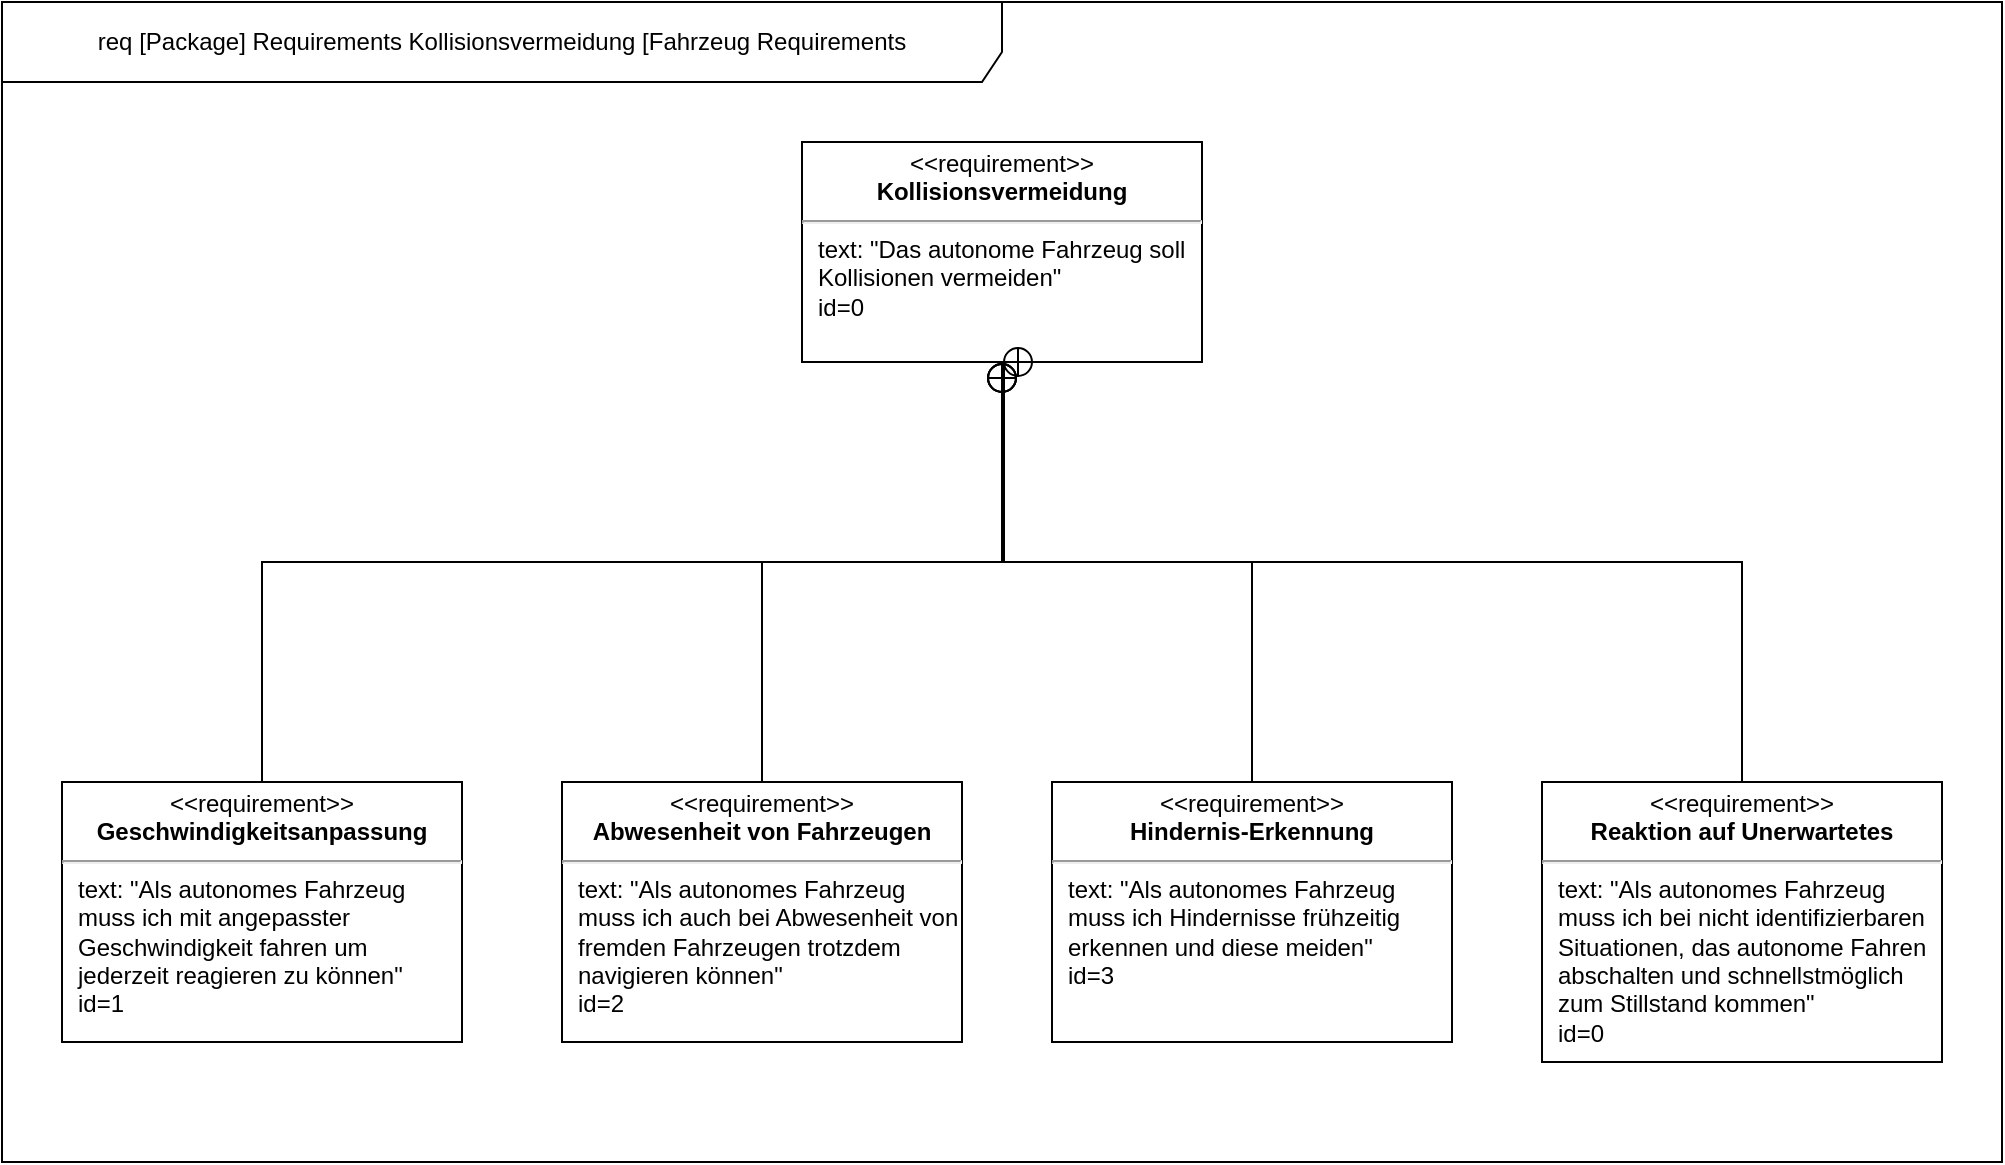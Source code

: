 <mxfile version="22.1.21" type="device">
  <diagram name="Seite-1" id="_XKiMnRKuYHMGs8o5DEB">
    <mxGraphModel dx="1434" dy="768" grid="1" gridSize="10" guides="1" tooltips="1" connect="1" arrows="1" fold="1" page="1" pageScale="1" pageWidth="827" pageHeight="1169" math="0" shadow="0">
      <root>
        <mxCell id="0" />
        <mxCell id="1" parent="0" />
        <mxCell id="Nzqc8Aru7XShmCsR6fFq-1" value="req [Package] Requirements Kollisionsvermeidung [Fahrzeug Requirements" style="shape=umlFrame;whiteSpace=wrap;html=1;pointerEvents=0;width=500;height=40;" vertex="1" parent="1">
          <mxGeometry x="260" y="260" width="1000" height="580" as="geometry" />
        </mxCell>
        <mxCell id="Nzqc8Aru7XShmCsR6fFq-2" value="&lt;p style=&quot;margin:0px;margin-top:4px;text-align:center;&quot;&gt;&amp;lt;&amp;lt;requirement&amp;gt;&amp;gt;&lt;br&gt;&lt;b&gt;Kollisionsvermeidung&lt;/b&gt;&lt;/p&gt;&lt;hr&gt;&lt;p style=&quot;margin:0px;margin-left:8px;text-align:left;&quot;&gt;text: &quot;Das autonome Fahrzeug soll Kollisionen vermeiden&quot;&lt;/p&gt;&lt;p style=&quot;margin:0px;margin-left:8px;text-align:left;&quot;&gt;id=0&lt;/p&gt;" style="shape=rect;html=1;overflow=fill;whiteSpace=wrap;" vertex="1" parent="1">
          <mxGeometry x="660" y="330" width="200" height="110" as="geometry" />
        </mxCell>
        <mxCell id="Nzqc8Aru7XShmCsR6fFq-10" style="edgeStyle=orthogonalEdgeStyle;rounded=0;orthogonalLoop=1;jettySize=auto;html=1;entryX=0.5;entryY=1;entryDx=0;entryDy=0;endArrow=circlePlus;endFill=0;" edge="1" parent="1" source="Nzqc8Aru7XShmCsR6fFq-3" target="Nzqc8Aru7XShmCsR6fFq-2">
          <mxGeometry relative="1" as="geometry">
            <Array as="points">
              <mxPoint x="1130" y="540" />
              <mxPoint x="760" y="540" />
            </Array>
          </mxGeometry>
        </mxCell>
        <mxCell id="Nzqc8Aru7XShmCsR6fFq-3" value="&lt;p style=&quot;margin:0px;margin-top:4px;text-align:center;&quot;&gt;&amp;lt;&amp;lt;requirement&amp;gt;&amp;gt;&lt;br&gt;&lt;b&gt;Reaktion auf Unerwartetes&lt;/b&gt;&lt;/p&gt;&lt;hr&gt;&lt;p style=&quot;margin:0px;margin-left:8px;text-align:left;&quot;&gt;text: &quot;Als autonomes Fahrzeug muss ich bei nicht identifizierbaren Situationen, das autonome Fahren abschalten und schnellstmöglich zum Stillstand kommen&quot;&lt;/p&gt;&lt;p style=&quot;margin:0px;margin-left:8px;text-align:left;&quot;&gt;id=0&lt;/p&gt;" style="shape=rect;html=1;overflow=fill;whiteSpace=wrap;" vertex="1" parent="1">
          <mxGeometry x="1030" y="650" width="200" height="140" as="geometry" />
        </mxCell>
        <mxCell id="Nzqc8Aru7XShmCsR6fFq-9" style="edgeStyle=orthogonalEdgeStyle;rounded=0;orthogonalLoop=1;jettySize=auto;html=1;entryX=0.5;entryY=1;entryDx=0;entryDy=0;endArrow=circlePlus;endFill=0;" edge="1" parent="1" source="Nzqc8Aru7XShmCsR6fFq-4" target="Nzqc8Aru7XShmCsR6fFq-2">
          <mxGeometry relative="1" as="geometry">
            <Array as="points">
              <mxPoint x="885" y="540" />
              <mxPoint x="760" y="540" />
            </Array>
          </mxGeometry>
        </mxCell>
        <mxCell id="Nzqc8Aru7XShmCsR6fFq-4" value="&lt;p style=&quot;margin:0px;margin-top:4px;text-align:center;&quot;&gt;&amp;lt;&amp;lt;requirement&amp;gt;&amp;gt;&lt;br&gt;&lt;b&gt;Hindernis-Erkennung&lt;/b&gt;&lt;/p&gt;&lt;hr&gt;&lt;p style=&quot;margin:0px;margin-left:8px;text-align:left;&quot;&gt;text: &quot;Als autonomes Fahrzeug muss ich Hindernisse frühzeitig erkennen und diese meiden&quot;&lt;/p&gt;&lt;p style=&quot;margin:0px;margin-left:8px;text-align:left;&quot;&gt;id=3&lt;/p&gt;" style="shape=rect;html=1;overflow=fill;whiteSpace=wrap;" vertex="1" parent="1">
          <mxGeometry x="785" y="650" width="200" height="130" as="geometry" />
        </mxCell>
        <mxCell id="Nzqc8Aru7XShmCsR6fFq-7" style="edgeStyle=orthogonalEdgeStyle;rounded=0;orthogonalLoop=1;jettySize=auto;html=1;entryX=0.5;entryY=1;entryDx=0;entryDy=0;endArrow=circlePlus;endFill=0;" edge="1" parent="1" source="Nzqc8Aru7XShmCsR6fFq-5" target="Nzqc8Aru7XShmCsR6fFq-2">
          <mxGeometry relative="1" as="geometry">
            <Array as="points">
              <mxPoint x="390" y="540" />
              <mxPoint x="760" y="540" />
            </Array>
          </mxGeometry>
        </mxCell>
        <mxCell id="Nzqc8Aru7XShmCsR6fFq-5" value="&lt;p style=&quot;margin:0px;margin-top:4px;text-align:center;&quot;&gt;&amp;lt;&amp;lt;requirement&amp;gt;&amp;gt;&lt;br&gt;&lt;b&gt;Geschwindigkeitsanpassung&lt;/b&gt;&lt;/p&gt;&lt;hr&gt;&lt;p style=&quot;margin:0px;margin-left:8px;text-align:left;&quot;&gt;text: &quot;Als autonomes Fahrzeug muss ich mit angepasster Geschwindigkeit fahren um jederzeit reagieren zu können&quot;&lt;/p&gt;&lt;p style=&quot;margin:0px;margin-left:8px;text-align:left;&quot;&gt;id=1&lt;/p&gt;" style="shape=rect;html=1;overflow=fill;whiteSpace=wrap;" vertex="1" parent="1">
          <mxGeometry x="290" y="650" width="200" height="130" as="geometry" />
        </mxCell>
        <mxCell id="Nzqc8Aru7XShmCsR6fFq-8" style="edgeStyle=orthogonalEdgeStyle;rounded=0;orthogonalLoop=1;jettySize=auto;html=1;endArrow=circlePlus;endFill=0;" edge="1" parent="1" source="Nzqc8Aru7XShmCsR6fFq-6">
          <mxGeometry relative="1" as="geometry">
            <mxPoint x="760" y="440" as="targetPoint" />
            <Array as="points">
              <mxPoint x="640" y="540" />
              <mxPoint x="761" y="540" />
            </Array>
          </mxGeometry>
        </mxCell>
        <mxCell id="Nzqc8Aru7XShmCsR6fFq-6" value="&lt;p style=&quot;margin:0px;margin-top:4px;text-align:center;&quot;&gt;&amp;lt;&amp;lt;requirement&amp;gt;&amp;gt;&lt;br&gt;&lt;b&gt;Abwesenheit von Fahrzeugen&lt;/b&gt;&lt;/p&gt;&lt;hr&gt;&lt;p style=&quot;margin:0px;margin-left:8px;text-align:left;&quot;&gt;text: &quot;Als autonomes Fahrzeug muss ich auch bei Abwesenheit von fremden Fahrzeugen trotzdem navigieren können&quot;&lt;/p&gt;&lt;p style=&quot;margin:0px;margin-left:8px;text-align:left;&quot;&gt;id=2&lt;/p&gt;" style="shape=rect;html=1;overflow=fill;whiteSpace=wrap;" vertex="1" parent="1">
          <mxGeometry x="540" y="650" width="200" height="130" as="geometry" />
        </mxCell>
      </root>
    </mxGraphModel>
  </diagram>
</mxfile>
